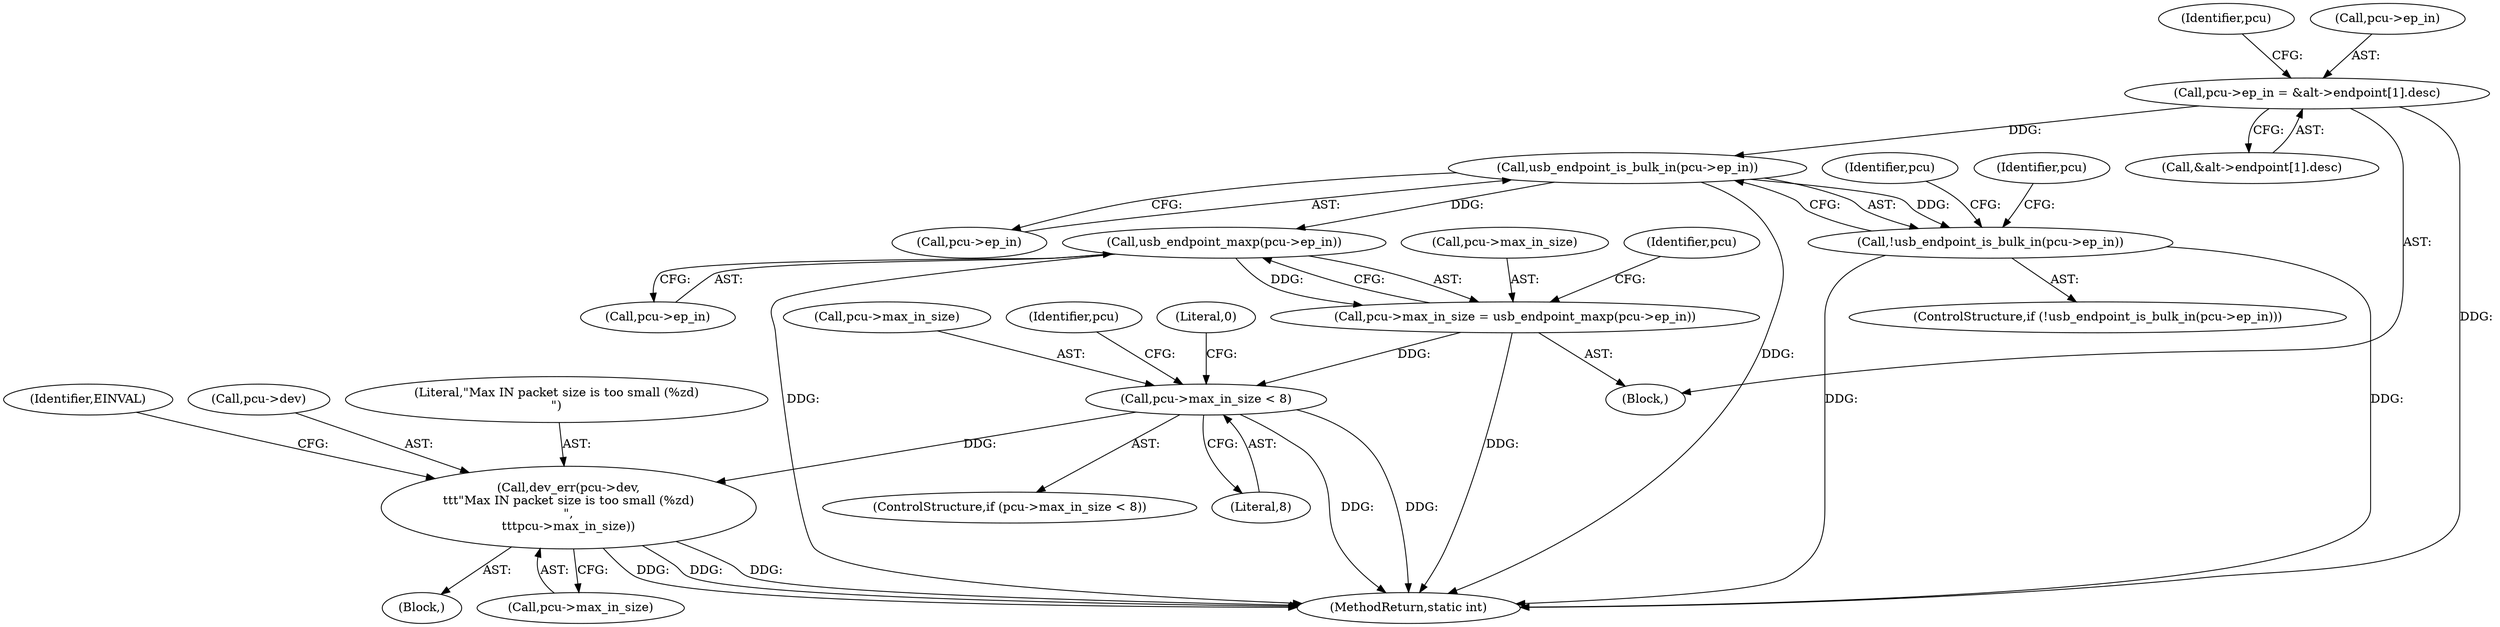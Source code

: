 digraph "0_linux_a0ad220c96692eda76b2e3fd7279f3dcd1d8a8ff@array" {
"1000263" [label="(Call,pcu->ep_in = &alt->endpoint[1].desc)"];
"1000277" [label="(Call,usb_endpoint_is_bulk_in(pcu->ep_in))"];
"1000276" [label="(Call,!usb_endpoint_is_bulk_in(pcu->ep_in))"];
"1000294" [label="(Call,usb_endpoint_maxp(pcu->ep_in))"];
"1000290" [label="(Call,pcu->max_in_size = usb_endpoint_maxp(pcu->ep_in))"];
"1000299" [label="(Call,pcu->max_in_size < 8)"];
"1000305" [label="(Call,dev_err(pcu->dev,\n\t\t\t\"Max IN packet size is too small (%zd)\n\",\n\t\t\tpcu->max_in_size))"];
"1000263" [label="(Call,pcu->ep_in = &alt->endpoint[1].desc)"];
"1000276" [label="(Call,!usb_endpoint_is_bulk_in(pcu->ep_in))"];
"1000310" [label="(Call,pcu->max_in_size)"];
"1000303" [label="(Literal,8)"];
"1000309" [label="(Literal,\"Max IN packet size is too small (%zd)\n\")"];
"1000275" [label="(ControlStructure,if (!usb_endpoint_is_bulk_in(pcu->ep_in)))"];
"1000290" [label="(Call,pcu->max_in_size = usb_endpoint_maxp(pcu->ep_in))"];
"1000315" [label="(Identifier,EINVAL)"];
"1000284" [label="(Identifier,pcu)"];
"1000305" [label="(Call,dev_err(pcu->dev,\n\t\t\t\"Max IN packet size is too small (%zd)\n\",\n\t\t\tpcu->max_in_size))"];
"1000279" [label="(Identifier,pcu)"];
"1000317" [label="(Literal,0)"];
"1000278" [label="(Call,pcu->ep_in)"];
"1000267" [label="(Call,&alt->endpoint[1].desc)"];
"1000304" [label="(Block,)"];
"1000291" [label="(Call,pcu->max_in_size)"];
"1000299" [label="(Call,pcu->max_in_size < 8)"];
"1000295" [label="(Call,pcu->ep_in)"];
"1000277" [label="(Call,usb_endpoint_is_bulk_in(pcu->ep_in))"];
"1000300" [label="(Call,pcu->max_in_size)"];
"1000292" [label="(Identifier,pcu)"];
"1000264" [label="(Call,pcu->ep_in)"];
"1000301" [label="(Identifier,pcu)"];
"1000318" [label="(MethodReturn,static int)"];
"1000298" [label="(ControlStructure,if (pcu->max_in_size < 8))"];
"1000307" [label="(Identifier,pcu)"];
"1000306" [label="(Call,pcu->dev)"];
"1000103" [label="(Block,)"];
"1000294" [label="(Call,usb_endpoint_maxp(pcu->ep_in))"];
"1000263" -> "1000103"  [label="AST: "];
"1000263" -> "1000267"  [label="CFG: "];
"1000264" -> "1000263"  [label="AST: "];
"1000267" -> "1000263"  [label="AST: "];
"1000279" -> "1000263"  [label="CFG: "];
"1000263" -> "1000318"  [label="DDG: "];
"1000263" -> "1000277"  [label="DDG: "];
"1000277" -> "1000276"  [label="AST: "];
"1000277" -> "1000278"  [label="CFG: "];
"1000278" -> "1000277"  [label="AST: "];
"1000276" -> "1000277"  [label="CFG: "];
"1000277" -> "1000318"  [label="DDG: "];
"1000277" -> "1000276"  [label="DDG: "];
"1000277" -> "1000294"  [label="DDG: "];
"1000276" -> "1000275"  [label="AST: "];
"1000284" -> "1000276"  [label="CFG: "];
"1000292" -> "1000276"  [label="CFG: "];
"1000276" -> "1000318"  [label="DDG: "];
"1000276" -> "1000318"  [label="DDG: "];
"1000294" -> "1000290"  [label="AST: "];
"1000294" -> "1000295"  [label="CFG: "];
"1000295" -> "1000294"  [label="AST: "];
"1000290" -> "1000294"  [label="CFG: "];
"1000294" -> "1000318"  [label="DDG: "];
"1000294" -> "1000290"  [label="DDG: "];
"1000290" -> "1000103"  [label="AST: "];
"1000291" -> "1000290"  [label="AST: "];
"1000301" -> "1000290"  [label="CFG: "];
"1000290" -> "1000318"  [label="DDG: "];
"1000290" -> "1000299"  [label="DDG: "];
"1000299" -> "1000298"  [label="AST: "];
"1000299" -> "1000303"  [label="CFG: "];
"1000300" -> "1000299"  [label="AST: "];
"1000303" -> "1000299"  [label="AST: "];
"1000307" -> "1000299"  [label="CFG: "];
"1000317" -> "1000299"  [label="CFG: "];
"1000299" -> "1000318"  [label="DDG: "];
"1000299" -> "1000318"  [label="DDG: "];
"1000299" -> "1000305"  [label="DDG: "];
"1000305" -> "1000304"  [label="AST: "];
"1000305" -> "1000310"  [label="CFG: "];
"1000306" -> "1000305"  [label="AST: "];
"1000309" -> "1000305"  [label="AST: "];
"1000310" -> "1000305"  [label="AST: "];
"1000315" -> "1000305"  [label="CFG: "];
"1000305" -> "1000318"  [label="DDG: "];
"1000305" -> "1000318"  [label="DDG: "];
"1000305" -> "1000318"  [label="DDG: "];
}
